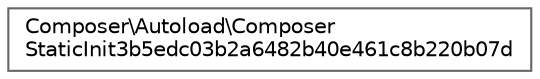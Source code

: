 digraph "Graphical Class Hierarchy"
{
 // LATEX_PDF_SIZE
  bgcolor="transparent";
  edge [fontname=Helvetica,fontsize=10,labelfontname=Helvetica,labelfontsize=10];
  node [fontname=Helvetica,fontsize=10,shape=box,height=0.2,width=0.4];
  rankdir="LR";
  Node0 [id="Node000000",label="Composer\\Autoload\\Composer\lStaticInit3b5edc03b2a6482b40e461c8b220b07d",height=0.2,width=0.4,color="grey40", fillcolor="white", style="filled",URL="$classComposer_1_1Autoload_1_1ComposerStaticInit3b5edc03b2a6482b40e461c8b220b07d.html",tooltip=" "];
}
